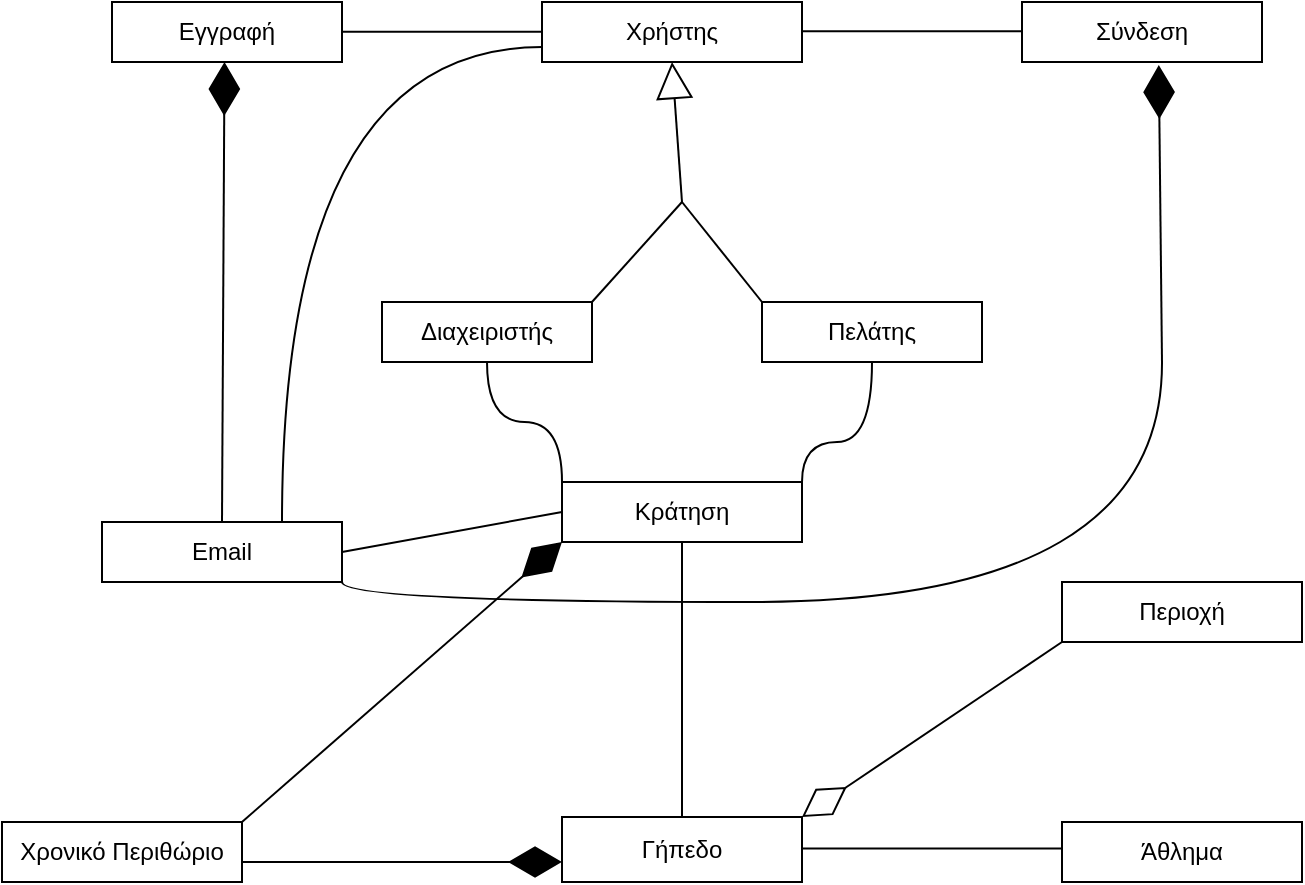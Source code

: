 <mxfile version="26.1.3">
  <diagram id="C5RBs43oDa-KdzZeNtuy" name="Page-1">
    <mxGraphModel dx="1340" dy="636" grid="1" gridSize="10" guides="1" tooltips="1" connect="1" arrows="1" fold="1" page="1" pageScale="1" pageWidth="827" pageHeight="1169" math="0" shadow="0">
      <root>
        <mxCell id="WIyWlLk6GJQsqaUBKTNV-0" />
        <mxCell id="WIyWlLk6GJQsqaUBKTNV-1" parent="WIyWlLk6GJQsqaUBKTNV-0" />
        <mxCell id="UsRx1zs59qFmepFfn0mu-1" value="Χρήστης" style="rounded=0;whiteSpace=wrap;html=1;" vertex="1" parent="WIyWlLk6GJQsqaUBKTNV-1">
          <mxGeometry x="360" y="30" width="130" height="30" as="geometry" />
        </mxCell>
        <mxCell id="UsRx1zs59qFmepFfn0mu-2" value="Πελάτης" style="rounded=0;whiteSpace=wrap;html=1;" vertex="1" parent="WIyWlLk6GJQsqaUBKTNV-1">
          <mxGeometry x="470" y="180" width="110" height="30" as="geometry" />
        </mxCell>
        <mxCell id="UsRx1zs59qFmepFfn0mu-3" value="Διαχειριστής" style="rounded=0;whiteSpace=wrap;html=1;" vertex="1" parent="WIyWlLk6GJQsqaUBKTNV-1">
          <mxGeometry x="280" y="180" width="105" height="30" as="geometry" />
        </mxCell>
        <mxCell id="UsRx1zs59qFmepFfn0mu-4" value="Εγγραφή" style="rounded=0;whiteSpace=wrap;html=1;" vertex="1" parent="WIyWlLk6GJQsqaUBKTNV-1">
          <mxGeometry x="145" y="30" width="115" height="30" as="geometry" />
        </mxCell>
        <mxCell id="UsRx1zs59qFmepFfn0mu-5" value="Περιοχή" style="rounded=0;whiteSpace=wrap;html=1;" vertex="1" parent="WIyWlLk6GJQsqaUBKTNV-1">
          <mxGeometry x="620" y="320" width="120" height="30" as="geometry" />
        </mxCell>
        <mxCell id="UsRx1zs59qFmepFfn0mu-6" value="Σύνδεση" style="rounded=0;whiteSpace=wrap;html=1;" vertex="1" parent="WIyWlLk6GJQsqaUBKTNV-1">
          <mxGeometry x="600" y="30" width="120" height="30" as="geometry" />
        </mxCell>
        <mxCell id="UsRx1zs59qFmepFfn0mu-8" style="edgeStyle=none;curved=1;rounded=0;orthogonalLoop=1;jettySize=auto;html=1;exitX=0.5;exitY=1;exitDx=0;exitDy=0;fontSize=12;startSize=8;endSize=8;" edge="1" parent="WIyWlLk6GJQsqaUBKTNV-1">
          <mxGeometry relative="1" as="geometry">
            <mxPoint x="430" y="310" as="sourcePoint" />
            <mxPoint x="430" y="310" as="targetPoint" />
          </mxGeometry>
        </mxCell>
        <mxCell id="UsRx1zs59qFmepFfn0mu-9" value="Γήπεδο" style="rounded=0;whiteSpace=wrap;html=1;" vertex="1" parent="WIyWlLk6GJQsqaUBKTNV-1">
          <mxGeometry x="370" y="437.5" width="120" height="32.5" as="geometry" />
        </mxCell>
        <mxCell id="UsRx1zs59qFmepFfn0mu-10" value="Email" style="rounded=0;whiteSpace=wrap;html=1;" vertex="1" parent="WIyWlLk6GJQsqaUBKTNV-1">
          <mxGeometry x="140" y="290" width="120" height="30" as="geometry" />
        </mxCell>
        <mxCell id="UsRx1zs59qFmepFfn0mu-11" value="Άθλημα" style="rounded=0;whiteSpace=wrap;html=1;" vertex="1" parent="WIyWlLk6GJQsqaUBKTNV-1">
          <mxGeometry x="620" y="440" width="120" height="30" as="geometry" />
        </mxCell>
        <mxCell id="UsRx1zs59qFmepFfn0mu-12" value="Χρονικό Περιθώριο" style="rounded=0;whiteSpace=wrap;html=1;" vertex="1" parent="WIyWlLk6GJQsqaUBKTNV-1">
          <mxGeometry x="90" y="440" width="120" height="30" as="geometry" />
        </mxCell>
        <mxCell id="UsRx1zs59qFmepFfn0mu-33" value="" style="endArrow=none;html=1;rounded=0;fontSize=12;startSize=8;endSize=8;curved=1;entryX=0;entryY=0;entryDx=0;entryDy=0;" edge="1" parent="WIyWlLk6GJQsqaUBKTNV-1" target="UsRx1zs59qFmepFfn0mu-2">
          <mxGeometry width="50" height="50" relative="1" as="geometry">
            <mxPoint x="430" y="130" as="sourcePoint" />
            <mxPoint x="500" y="130" as="targetPoint" />
          </mxGeometry>
        </mxCell>
        <mxCell id="UsRx1zs59qFmepFfn0mu-34" value="" style="endArrow=none;html=1;rounded=0;fontSize=12;startSize=8;endSize=8;curved=1;exitX=1;exitY=0;exitDx=0;exitDy=0;" edge="1" parent="WIyWlLk6GJQsqaUBKTNV-1" source="UsRx1zs59qFmepFfn0mu-3">
          <mxGeometry width="50" height="50" relative="1" as="geometry">
            <mxPoint x="380" y="180" as="sourcePoint" />
            <mxPoint x="430" y="130" as="targetPoint" />
          </mxGeometry>
        </mxCell>
        <mxCell id="UsRx1zs59qFmepFfn0mu-38" value="" style="endArrow=none;html=1;edgeStyle=orthogonalEdgeStyle;rounded=0;fontSize=12;startSize=8;endSize=8;curved=1;" edge="1" parent="WIyWlLk6GJQsqaUBKTNV-1">
          <mxGeometry relative="1" as="geometry">
            <mxPoint x="490" y="44.62" as="sourcePoint" />
            <mxPoint x="600" y="44.62" as="targetPoint" />
            <Array as="points">
              <mxPoint x="550" y="44.62" />
              <mxPoint x="550" y="44.62" />
            </Array>
          </mxGeometry>
        </mxCell>
        <mxCell id="UsRx1zs59qFmepFfn0mu-41" value="" style="endArrow=none;html=1;edgeStyle=orthogonalEdgeStyle;rounded=0;fontSize=12;startSize=8;endSize=8;curved=1;" edge="1" parent="WIyWlLk6GJQsqaUBKTNV-1">
          <mxGeometry relative="1" as="geometry">
            <mxPoint x="260" y="44.87" as="sourcePoint" />
            <mxPoint x="360" y="44.87" as="targetPoint" />
          </mxGeometry>
        </mxCell>
        <mxCell id="UsRx1zs59qFmepFfn0mu-44" value="" style="endArrow=block;endSize=16;endFill=0;html=1;rounded=0;fontSize=12;curved=1;entryX=0.5;entryY=1;entryDx=0;entryDy=0;" edge="1" parent="WIyWlLk6GJQsqaUBKTNV-1">
          <mxGeometry x="0.393" y="-24" width="160" relative="1" as="geometry">
            <mxPoint x="430" y="130" as="sourcePoint" />
            <mxPoint x="425" y="60" as="targetPoint" />
            <mxPoint as="offset" />
          </mxGeometry>
        </mxCell>
        <mxCell id="UsRx1zs59qFmepFfn0mu-50" value="Κράτηση" style="rounded=0;whiteSpace=wrap;html=1;" vertex="1" parent="WIyWlLk6GJQsqaUBKTNV-1">
          <mxGeometry x="370" y="270" width="120" height="30" as="geometry" />
        </mxCell>
        <mxCell id="UsRx1zs59qFmepFfn0mu-53" value="" style="endArrow=diamondThin;endFill=1;endSize=24;html=1;rounded=0;fontSize=12;curved=1;entryX=0.5;entryY=1;entryDx=0;entryDy=0;exitX=0.5;exitY=0;exitDx=0;exitDy=0;" edge="1" parent="WIyWlLk6GJQsqaUBKTNV-1" source="UsRx1zs59qFmepFfn0mu-10">
          <mxGeometry width="160" relative="1" as="geometry">
            <mxPoint x="198.75" y="270" as="sourcePoint" />
            <mxPoint x="201.25" y="60" as="targetPoint" />
          </mxGeometry>
        </mxCell>
        <mxCell id="UsRx1zs59qFmepFfn0mu-57" value="" style="endArrow=none;html=1;edgeStyle=orthogonalEdgeStyle;rounded=0;fontSize=12;startSize=8;endSize=8;curved=1;exitX=0.75;exitY=0;exitDx=0;exitDy=0;entryX=0;entryY=0.75;entryDx=0;entryDy=0;" edge="1" parent="WIyWlLk6GJQsqaUBKTNV-1" source="UsRx1zs59qFmepFfn0mu-10" target="UsRx1zs59qFmepFfn0mu-1">
          <mxGeometry relative="1" as="geometry">
            <mxPoint x="230" y="120" as="sourcePoint" />
            <mxPoint x="390" y="120" as="targetPoint" />
          </mxGeometry>
        </mxCell>
        <mxCell id="UsRx1zs59qFmepFfn0mu-65" value="" style="endArrow=diamondThin;endFill=1;endSize=24;html=1;rounded=0;fontSize=12;curved=1;entryX=0.57;entryY=1.052;entryDx=0;entryDy=0;entryPerimeter=0;" edge="1" parent="WIyWlLk6GJQsqaUBKTNV-1" target="UsRx1zs59qFmepFfn0mu-6">
          <mxGeometry width="160" relative="1" as="geometry">
            <mxPoint x="670" y="210" as="sourcePoint" />
            <mxPoint x="840" y="200" as="targetPoint" />
          </mxGeometry>
        </mxCell>
        <mxCell id="UsRx1zs59qFmepFfn0mu-66" value="" style="endArrow=none;html=1;edgeStyle=orthogonalEdgeStyle;rounded=0;fontSize=12;startSize=8;endSize=8;curved=1;exitX=1;exitY=0;exitDx=0;exitDy=0;entryX=0.5;entryY=1;entryDx=0;entryDy=0;" edge="1" parent="WIyWlLk6GJQsqaUBKTNV-1" source="UsRx1zs59qFmepFfn0mu-50" target="UsRx1zs59qFmepFfn0mu-2">
          <mxGeometry relative="1" as="geometry">
            <mxPoint x="460" y="250" as="sourcePoint" />
            <mxPoint x="620" y="250" as="targetPoint" />
            <Array as="points">
              <mxPoint x="490" y="250" />
              <mxPoint x="525" y="250" />
            </Array>
          </mxGeometry>
        </mxCell>
        <mxCell id="UsRx1zs59qFmepFfn0mu-70" value="" style="endArrow=none;html=1;edgeStyle=orthogonalEdgeStyle;rounded=0;fontSize=12;startSize=8;endSize=8;curved=1;entryX=0;entryY=0;entryDx=0;entryDy=0;exitX=0.5;exitY=1;exitDx=0;exitDy=0;" edge="1" parent="WIyWlLk6GJQsqaUBKTNV-1" source="UsRx1zs59qFmepFfn0mu-3" target="UsRx1zs59qFmepFfn0mu-50">
          <mxGeometry relative="1" as="geometry">
            <mxPoint x="290" y="240" as="sourcePoint" />
            <mxPoint x="450" y="240" as="targetPoint" />
          </mxGeometry>
        </mxCell>
        <mxCell id="UsRx1zs59qFmepFfn0mu-76" value="" style="endArrow=none;html=1;edgeStyle=orthogonalEdgeStyle;rounded=0;fontSize=12;startSize=8;endSize=8;curved=1;exitX=1;exitY=1;exitDx=0;exitDy=0;" edge="1" parent="WIyWlLk6GJQsqaUBKTNV-1" source="UsRx1zs59qFmepFfn0mu-10">
          <mxGeometry relative="1" as="geometry">
            <mxPoint x="540" y="250" as="sourcePoint" />
            <mxPoint x="670" y="210" as="targetPoint" />
          </mxGeometry>
        </mxCell>
        <mxCell id="UsRx1zs59qFmepFfn0mu-85" value="" style="endArrow=none;html=1;rounded=0;fontSize=12;startSize=8;endSize=8;curved=1;entryX=0.5;entryY=1;entryDx=0;entryDy=0;exitX=0.5;exitY=0;exitDx=0;exitDy=0;" edge="1" parent="WIyWlLk6GJQsqaUBKTNV-1" source="UsRx1zs59qFmepFfn0mu-9" target="UsRx1zs59qFmepFfn0mu-50">
          <mxGeometry width="50" height="50" relative="1" as="geometry">
            <mxPoint x="430" y="410" as="sourcePoint" />
            <mxPoint x="480" y="360" as="targetPoint" />
          </mxGeometry>
        </mxCell>
        <mxCell id="UsRx1zs59qFmepFfn0mu-86" value="" style="endArrow=diamondThin;endFill=1;endSize=24;html=1;rounded=0;fontSize=12;curved=1;exitX=1;exitY=0;exitDx=0;exitDy=0;entryX=0;entryY=1;entryDx=0;entryDy=0;" edge="1" parent="WIyWlLk6GJQsqaUBKTNV-1" source="UsRx1zs59qFmepFfn0mu-12" target="UsRx1zs59qFmepFfn0mu-50">
          <mxGeometry width="160" relative="1" as="geometry">
            <mxPoint x="220" y="390" as="sourcePoint" />
            <mxPoint x="380" y="390" as="targetPoint" />
          </mxGeometry>
        </mxCell>
        <mxCell id="UsRx1zs59qFmepFfn0mu-87" value="" style="endArrow=diamondThin;endFill=0;endSize=24;html=1;rounded=0;fontSize=12;curved=1;entryX=1;entryY=0;entryDx=0;entryDy=0;exitX=0;exitY=1;exitDx=0;exitDy=0;" edge="1" parent="WIyWlLk6GJQsqaUBKTNV-1" source="UsRx1zs59qFmepFfn0mu-5" target="UsRx1zs59qFmepFfn0mu-9">
          <mxGeometry width="160" relative="1" as="geometry">
            <mxPoint x="660" y="400" as="sourcePoint" />
            <mxPoint x="670" y="410" as="targetPoint" />
          </mxGeometry>
        </mxCell>
        <mxCell id="UsRx1zs59qFmepFfn0mu-88" value="" style="endArrow=diamondThin;endFill=1;endSize=24;html=1;rounded=0;fontSize=12;curved=1;" edge="1" parent="WIyWlLk6GJQsqaUBKTNV-1">
          <mxGeometry width="160" relative="1" as="geometry">
            <mxPoint x="210" y="460" as="sourcePoint" />
            <mxPoint x="370" y="460" as="targetPoint" />
          </mxGeometry>
        </mxCell>
        <mxCell id="UsRx1zs59qFmepFfn0mu-89" value="" style="endArrow=none;html=1;edgeStyle=orthogonalEdgeStyle;rounded=0;fontSize=12;startSize=8;endSize=8;curved=1;" edge="1" parent="WIyWlLk6GJQsqaUBKTNV-1">
          <mxGeometry relative="1" as="geometry">
            <mxPoint x="490" y="453.19" as="sourcePoint" />
            <mxPoint x="620" y="453.19" as="targetPoint" />
            <Array as="points">
              <mxPoint x="560" y="453.19" />
              <mxPoint x="560" y="453.19" />
            </Array>
          </mxGeometry>
        </mxCell>
        <mxCell id="UsRx1zs59qFmepFfn0mu-95" value="" style="endArrow=none;html=1;rounded=0;fontSize=12;startSize=8;endSize=8;curved=1;exitX=1;exitY=0.5;exitDx=0;exitDy=0;entryX=0;entryY=0.5;entryDx=0;entryDy=0;" edge="1" parent="WIyWlLk6GJQsqaUBKTNV-1" source="UsRx1zs59qFmepFfn0mu-10" target="UsRx1zs59qFmepFfn0mu-50">
          <mxGeometry width="50" height="50" relative="1" as="geometry">
            <mxPoint x="280" y="310" as="sourcePoint" />
            <mxPoint x="330" y="260" as="targetPoint" />
          </mxGeometry>
        </mxCell>
      </root>
    </mxGraphModel>
  </diagram>
</mxfile>
